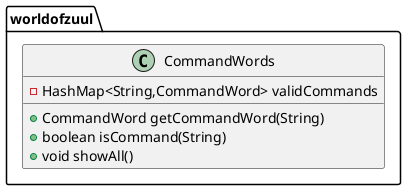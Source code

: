 @startuml
class worldofzuul.CommandWords {
- HashMap<String,CommandWord> validCommands
+ CommandWord getCommandWord(String)
+ boolean isCommand(String)
+ void showAll()
}
@enduml